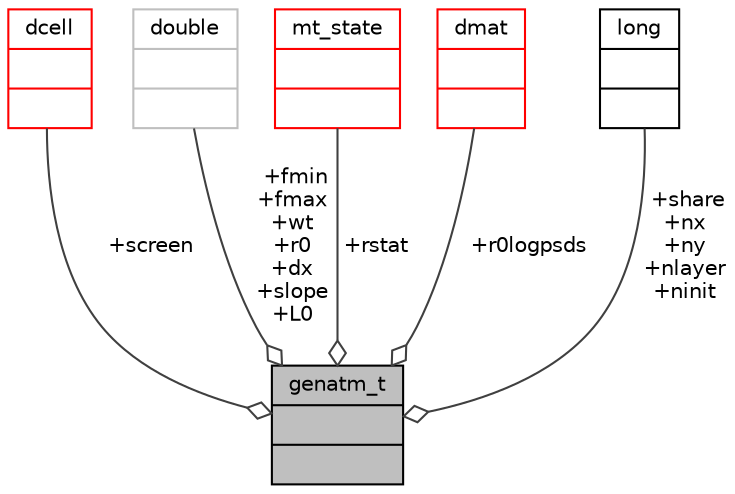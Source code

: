digraph "genatm_t"
{
 // INTERACTIVE_SVG=YES
  bgcolor="transparent";
  edge [fontname="Helvetica",fontsize="10",labelfontname="Helvetica",labelfontsize="10"];
  node [fontname="Helvetica",fontsize="10",shape=record];
  Node1 [label="{genatm_t\n||}",height=0.2,width=0.4,color="black", fillcolor="grey75", style="filled", fontcolor="black"];
  Node2 -> Node1 [color="grey25",fontsize="10",style="solid",label=" +screen" ,arrowhead="odiamond",fontname="Helvetica"];
  Node2 [label="{dcell\n||}",height=0.2,width=0.4,color="red",URL="$type_8h.html#structdcell"];
  Node4 -> Node1 [color="grey25",fontsize="10",style="solid",label=" +fmin\n+fmax\n+wt\n+r0\n+dx\n+slope\n+L0" ,arrowhead="odiamond",fontname="Helvetica"];
  Node4 [label="{double\n||}",height=0.2,width=0.4,color="grey75"];
  Node5 -> Node1 [color="grey25",fontsize="10",style="solid",label=" +rstat" ,arrowhead="odiamond",fontname="Helvetica"];
  Node5 [label="{mt_state\n||}",height=0.2,width=0.4,color="red",URL="$structmt__state.html"];
  Node7 -> Node1 [color="grey25",fontsize="10",style="solid",label=" +r0logpsds" ,arrowhead="odiamond",fontname="Helvetica"];
  Node7 [label="{dmat\n||}",height=0.2,width=0.4,color="red",URL="$type_8h.html#structdmat"];
  Node9 -> Node1 [color="grey25",fontsize="10",style="solid",label=" +share\n+nx\n+ny\n+nlayer\n+ninit" ,arrowhead="odiamond",fontname="Helvetica"];
  Node9 [label="{long\n||}",height=0.2,width=0.4,color="black",URL="$classlong.html"];
}
